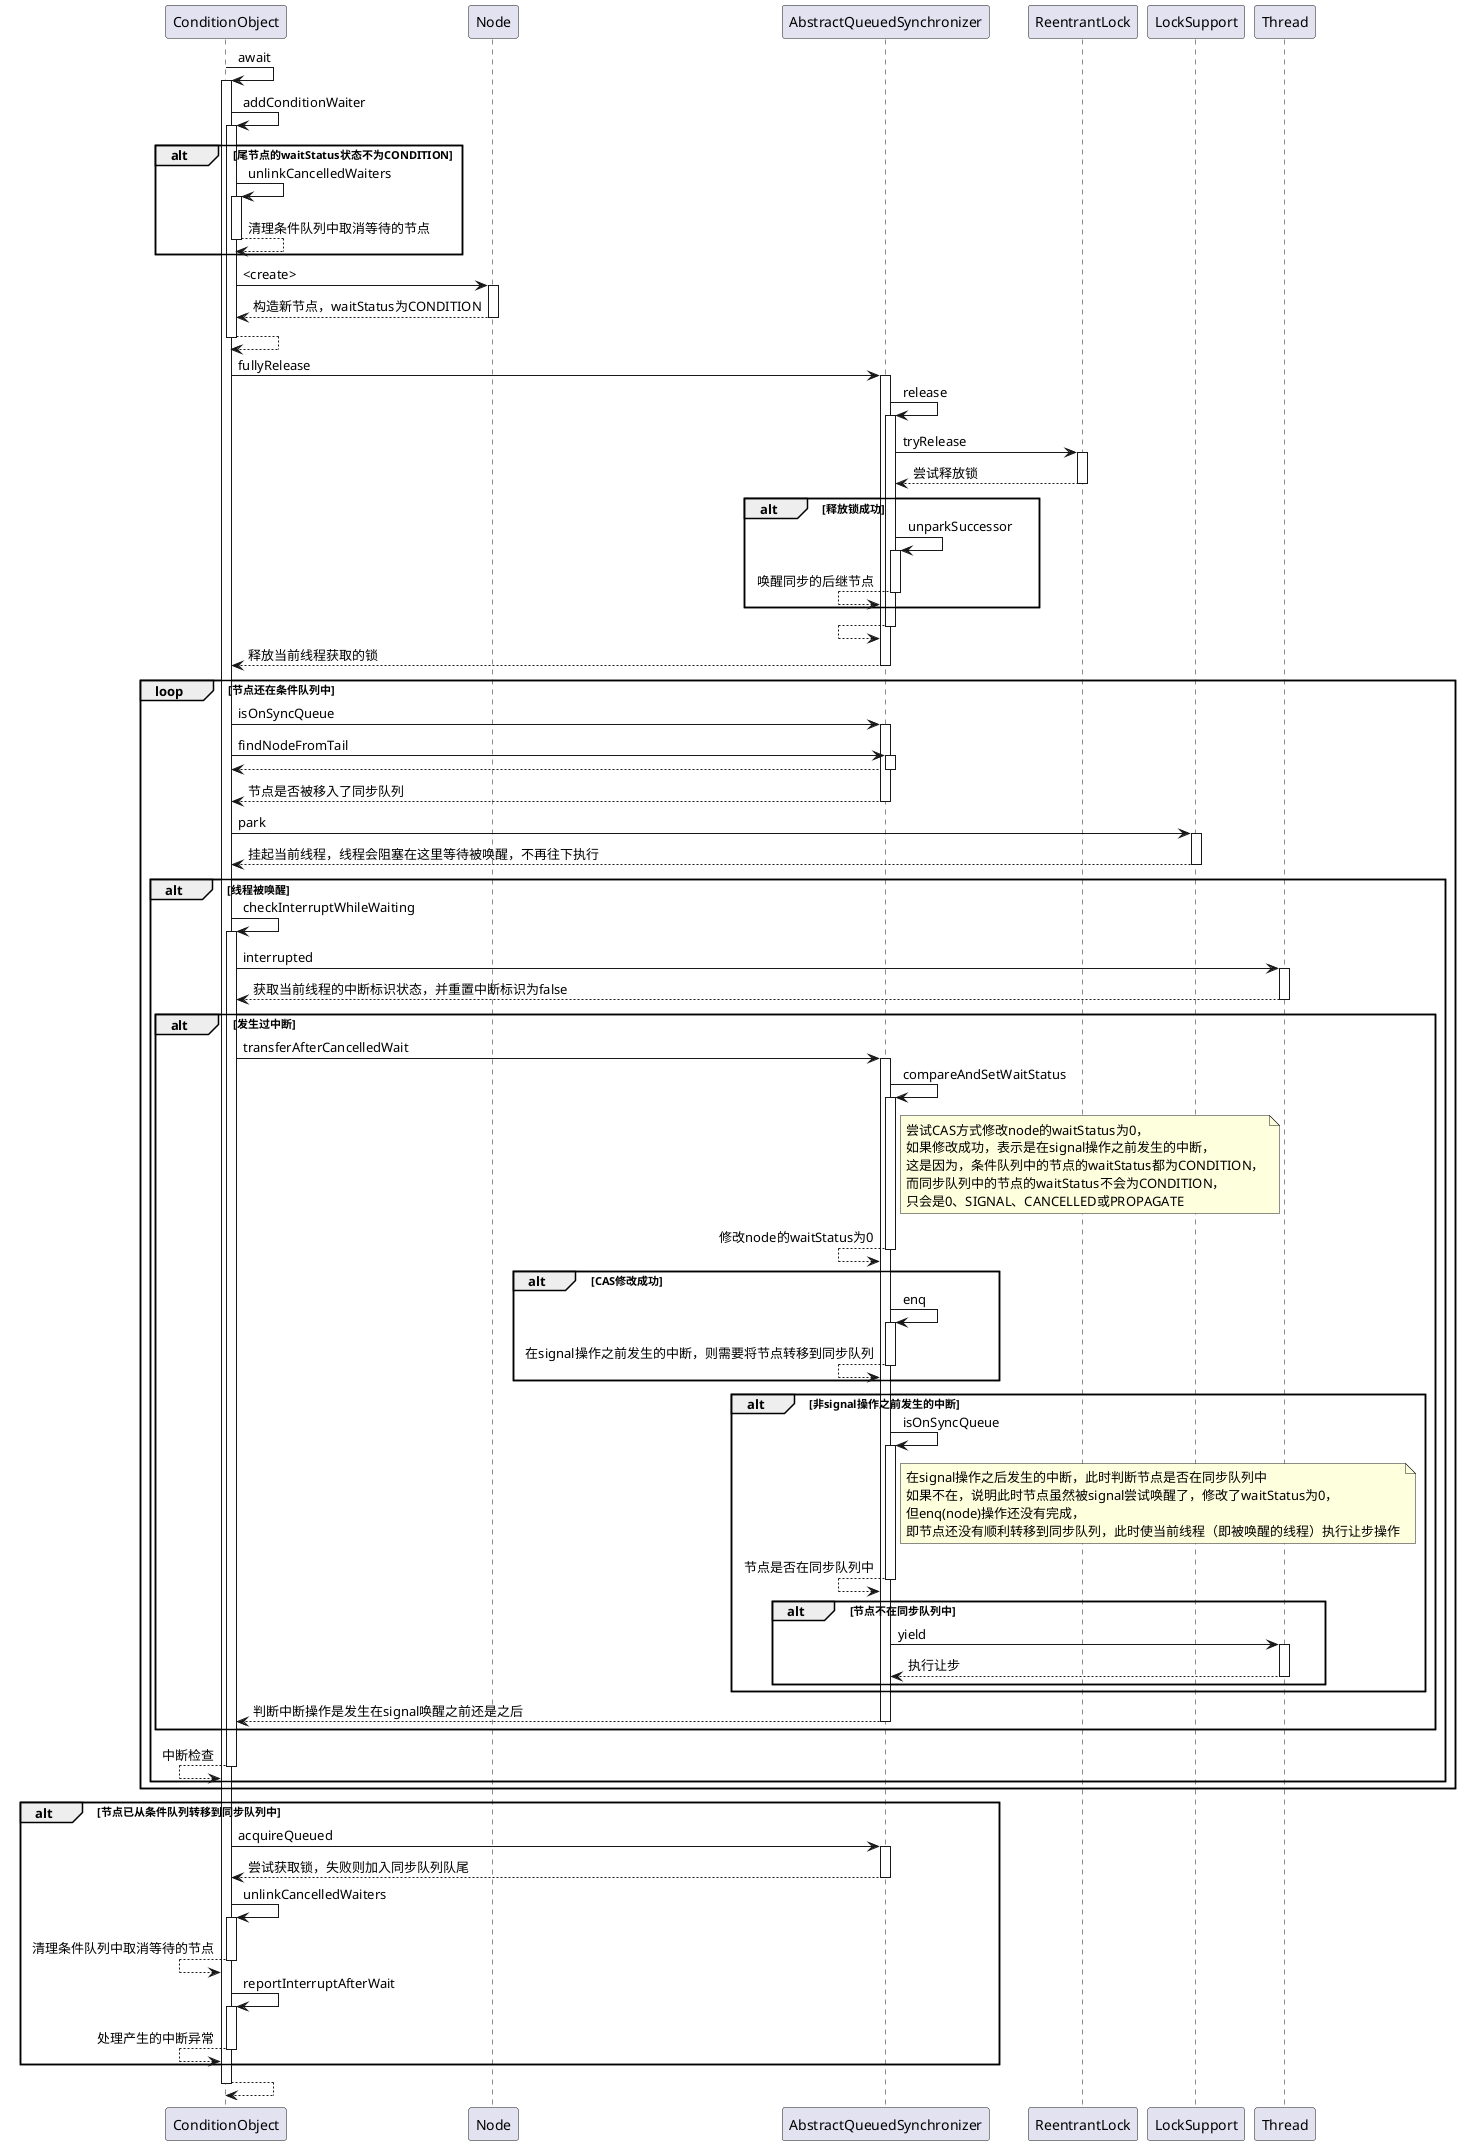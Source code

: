 @startuml

ConditionObject -> ConditionObject: await
activate ConditionObject

    ConditionObject -> ConditionObject: addConditionWaiter
    activate ConditionObject
        alt 尾节点的waitStatus状态不为CONDITION
            ConditionObject -> ConditionObject:unlinkCancelledWaiters
            activate ConditionObject
            ConditionObject --> ConditionObject:清理条件队列中取消等待的节点
            deactivate ConditionObject
        end

        ConditionObject->Node:<create>
        activate Node
        ConditionObject<--Node:构造新节点，waitStatus为CONDITION
        deactivate Node

    ConditionObject --> ConditionObject:
    deactivate ConditionObject

    ConditionObject->AbstractQueuedSynchronizer:fullyRelease
    activate AbstractQueuedSynchronizer
        AbstractQueuedSynchronizer->AbstractQueuedSynchronizer:release
        activate AbstractQueuedSynchronizer
            AbstractQueuedSynchronizer->ReentrantLock:tryRelease
            activate ReentrantLock
            AbstractQueuedSynchronizer<--ReentrantLock:尝试释放锁
            deactivate ReentrantLock
            alt 释放锁成功
                AbstractQueuedSynchronizer->AbstractQueuedSynchronizer:unparkSuccessor
                activate AbstractQueuedSynchronizer
                AbstractQueuedSynchronizer<--AbstractQueuedSynchronizer:唤醒同步的后继节点
                deactivate AbstractQueuedSynchronizer
            end
        AbstractQueuedSynchronizer<--AbstractQueuedSynchronizer:
        deactivate AbstractQueuedSynchronizer
    ConditionObject<--AbstractQueuedSynchronizer:释放当前线程获取的锁
    deactivate AbstractQueuedSynchronizer

    loop 节点还在条件队列中
        ConditionObject->AbstractQueuedSynchronizer:isOnSyncQueue
        activate AbstractQueuedSynchronizer
            ConditionObject->AbstractQueuedSynchronizer:findNodeFromTail
            activate AbstractQueuedSynchronizer
            ConditionObject<--AbstractQueuedSynchronizer:
            deactivate AbstractQueuedSynchronizer
        ConditionObject<--AbstractQueuedSynchronizer:节点是否被移入了同步队列
        deactivate AbstractQueuedSynchronizer

        ConditionObject->LockSupport:park
        activate LockSupport
        ConditionObject<--LockSupport:挂起当前线程，线程会阻塞在这里等待被唤醒，不再往下执行
        deactivate LockSupport

        alt 线程被唤醒
            ConditionObject->ConditionObject:checkInterruptWhileWaiting
            activate ConditionObject
                ConditionObject->Thread:interrupted
                activate Thread
                ConditionObject<--Thread:获取当前线程的中断标识状态，并重置中断标识为false
                deactivate Thread
                alt 发生过中断
                    ConditionObject->AbstractQueuedSynchronizer:transferAfterCancelledWait
                    activate AbstractQueuedSynchronizer
                        AbstractQueuedSynchronizer->AbstractQueuedSynchronizer:compareAndSetWaitStatus
                        activate AbstractQueuedSynchronizer
                        note right of AbstractQueuedSynchronizer
                            尝试CAS方式修改node的waitStatus为0，
                            如果修改成功，表示是在signal操作之前发生的中断，
                            这是因为，条件队列中的节点的waitStatus都为CONDITION，
                            而同步队列中的节点的waitStatus不会为CONDITION，
                            只会是0、SIGNAL、CANCELLED或PROPAGATE
                        end note
                        AbstractQueuedSynchronizer<--AbstractQueuedSynchronizer:修改node的waitStatus为0
                        deactivate AbstractQueuedSynchronizer

                        alt CAS修改成功
                            AbstractQueuedSynchronizer->AbstractQueuedSynchronizer:enq
                            activate AbstractQueuedSynchronizer
                            AbstractQueuedSynchronizer<--AbstractQueuedSynchronizer:在signal操作之前发生的中断，则需要将节点转移到同步队列
                            deactivate AbstractQueuedSynchronizer
                        end
                        alt 非signal操作之前发生的中断
                            AbstractQueuedSynchronizer->AbstractQueuedSynchronizer:isOnSyncQueue
                            activate AbstractQueuedSynchronizer
                            note right of AbstractQueuedSynchronizer
                                在signal操作之后发生的中断，此时判断节点是否在同步队列中
                                如果不在，说明此时节点虽然被signal尝试唤醒了，修改了waitStatus为0，
                                但enq(node)操作还没有完成，
                                即节点还没有顺利转移到同步队列，此时使当前线程（即被唤醒的线程）执行让步操作
                            end note
                            AbstractQueuedSynchronizer<--AbstractQueuedSynchronizer:节点是否在同步队列中
                            deactivate AbstractQueuedSynchronizer
                            alt 节点不在同步队列中
                                AbstractQueuedSynchronizer->Thread:yield
                                activate Thread
                                AbstractQueuedSynchronizer<--Thread:执行让步
                                deactivate Thread
                            end
                        end

                    ConditionObject<--AbstractQueuedSynchronizer:判断中断操作是发生在signal唤醒之前还是之后
                    deactivate AbstractQueuedSynchronizer
                end
            ConditionObject<--ConditionObject:中断检查
            deactivate ConditionObject
        end
    end

    alt 节点已从条件队列转移到同步队列中
        ConditionObject->AbstractQueuedSynchronizer:acquireQueued
        activate AbstractQueuedSynchronizer
        ConditionObject<--AbstractQueuedSynchronizer:尝试获取锁，失败则加入同步队列队尾
        deactivate AbstractQueuedSynchronizer

        ConditionObject->ConditionObject:unlinkCancelledWaiters
        activate ConditionObject
        ConditionObject<--ConditionObject:清理条件队列中取消等待的节点
        deactivate ConditionObject

        ConditionObject->ConditionObject:reportInterruptAfterWait
        activate ConditionObject
        ConditionObject<--ConditionObject:处理产生的中断异常
        deactivate ConditionObject
    end

ConditionObject --> ConditionObject:
deactivate ConditionObject

@enduml